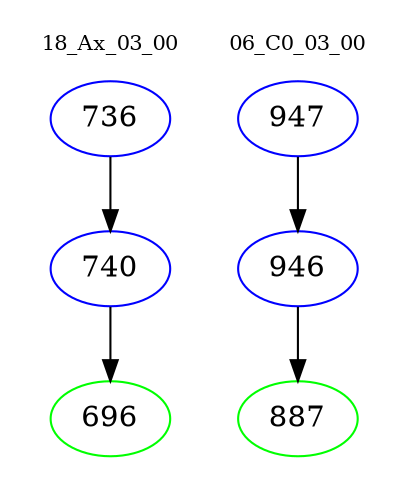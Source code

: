 digraph{
subgraph cluster_0 {
color = white
label = "18_Ax_03_00";
fontsize=10;
T0_736 [label="736", color="blue"]
T0_736 -> T0_740 [color="black"]
T0_740 [label="740", color="blue"]
T0_740 -> T0_696 [color="black"]
T0_696 [label="696", color="green"]
}
subgraph cluster_1 {
color = white
label = "06_C0_03_00";
fontsize=10;
T1_947 [label="947", color="blue"]
T1_947 -> T1_946 [color="black"]
T1_946 [label="946", color="blue"]
T1_946 -> T1_887 [color="black"]
T1_887 [label="887", color="green"]
}
}
